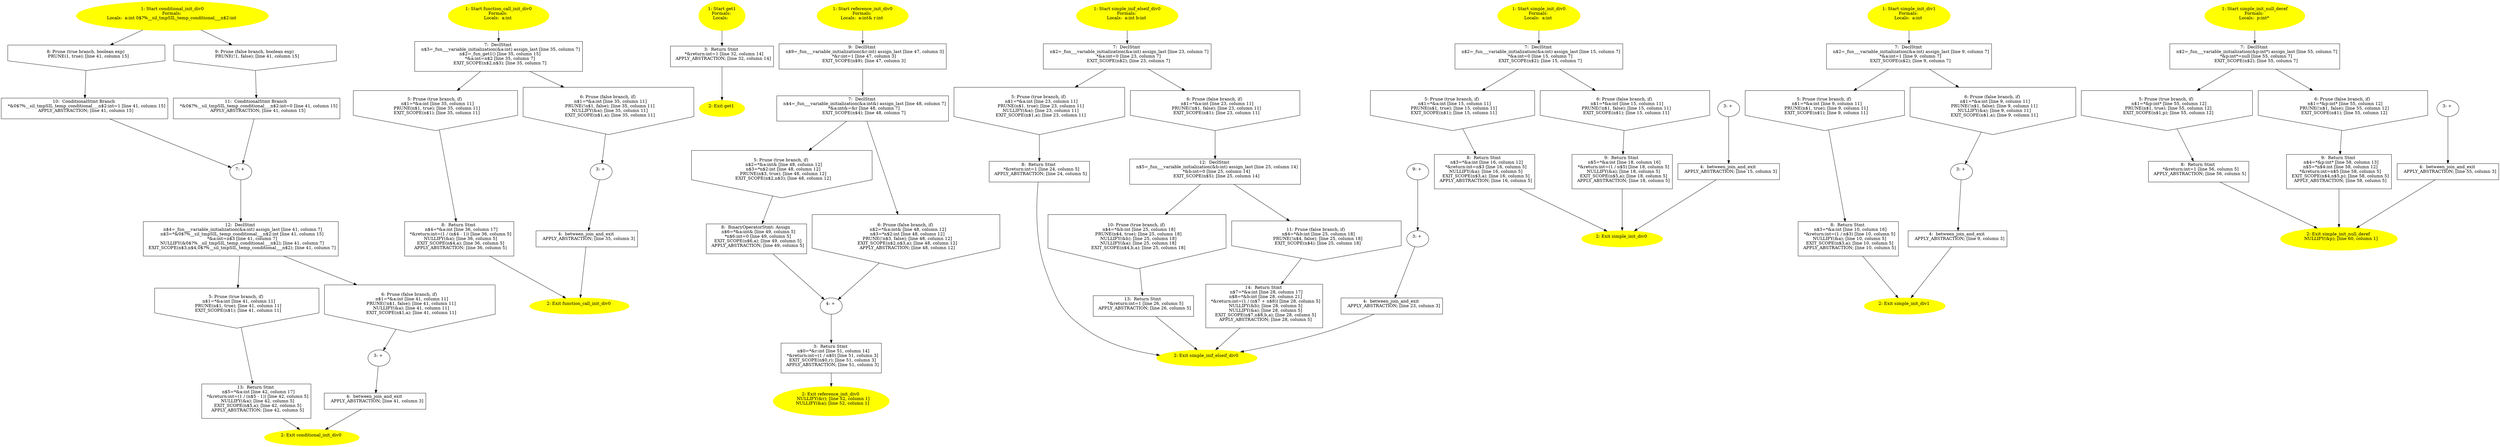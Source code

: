 /* @generated */
digraph cfg {
"conditional_init_div0#15409862859031639280.1a402395676f14cae9f26917a820e9ed_1" [label="1: Start conditional_init_div0\nFormals: \nLocals:  a:int 0$?%__sil_tmpSIL_temp_conditional___n$2:int \n  " color=yellow style=filled]
	

	 "conditional_init_div0#15409862859031639280.1a402395676f14cae9f26917a820e9ed_1" -> "conditional_init_div0#15409862859031639280.1a402395676f14cae9f26917a820e9ed_8" ;
	 "conditional_init_div0#15409862859031639280.1a402395676f14cae9f26917a820e9ed_1" -> "conditional_init_div0#15409862859031639280.1a402395676f14cae9f26917a820e9ed_9" ;
"conditional_init_div0#15409862859031639280.1a402395676f14cae9f26917a820e9ed_2" [label="2: Exit conditional_init_div0 \n  " color=yellow style=filled]
	

"conditional_init_div0#15409862859031639280.1a402395676f14cae9f26917a820e9ed_3" [label="3: + \n  " ]
	

	 "conditional_init_div0#15409862859031639280.1a402395676f14cae9f26917a820e9ed_3" -> "conditional_init_div0#15409862859031639280.1a402395676f14cae9f26917a820e9ed_4" ;
"conditional_init_div0#15409862859031639280.1a402395676f14cae9f26917a820e9ed_4" [label="4:  between_join_and_exit \n   APPLY_ABSTRACTION; [line 41, column 3]\n " shape="box"]
	

	 "conditional_init_div0#15409862859031639280.1a402395676f14cae9f26917a820e9ed_4" -> "conditional_init_div0#15409862859031639280.1a402395676f14cae9f26917a820e9ed_2" ;
"conditional_init_div0#15409862859031639280.1a402395676f14cae9f26917a820e9ed_5" [label="5: Prune (true branch, if) \n   n$1=*&a:int [line 41, column 11]\n  PRUNE(n$1, true); [line 41, column 11]\n  EXIT_SCOPE(n$1); [line 41, column 11]\n " shape="invhouse"]
	

	 "conditional_init_div0#15409862859031639280.1a402395676f14cae9f26917a820e9ed_5" -> "conditional_init_div0#15409862859031639280.1a402395676f14cae9f26917a820e9ed_13" ;
"conditional_init_div0#15409862859031639280.1a402395676f14cae9f26917a820e9ed_6" [label="6: Prune (false branch, if) \n   n$1=*&a:int [line 41, column 11]\n  PRUNE(!n$1, false); [line 41, column 11]\n  NULLIFY(&a); [line 41, column 11]\n  EXIT_SCOPE(n$1,a); [line 41, column 11]\n " shape="invhouse"]
	

	 "conditional_init_div0#15409862859031639280.1a402395676f14cae9f26917a820e9ed_6" -> "conditional_init_div0#15409862859031639280.1a402395676f14cae9f26917a820e9ed_3" ;
"conditional_init_div0#15409862859031639280.1a402395676f14cae9f26917a820e9ed_7" [label="7: + \n  " ]
	

	 "conditional_init_div0#15409862859031639280.1a402395676f14cae9f26917a820e9ed_7" -> "conditional_init_div0#15409862859031639280.1a402395676f14cae9f26917a820e9ed_12" ;
"conditional_init_div0#15409862859031639280.1a402395676f14cae9f26917a820e9ed_8" [label="8: Prune (true branch, boolean exp) \n   PRUNE(1, true); [line 41, column 15]\n " shape="invhouse"]
	

	 "conditional_init_div0#15409862859031639280.1a402395676f14cae9f26917a820e9ed_8" -> "conditional_init_div0#15409862859031639280.1a402395676f14cae9f26917a820e9ed_10" ;
"conditional_init_div0#15409862859031639280.1a402395676f14cae9f26917a820e9ed_9" [label="9: Prune (false branch, boolean exp) \n   PRUNE(!1, false); [line 41, column 15]\n " shape="invhouse"]
	

	 "conditional_init_div0#15409862859031639280.1a402395676f14cae9f26917a820e9ed_9" -> "conditional_init_div0#15409862859031639280.1a402395676f14cae9f26917a820e9ed_11" ;
"conditional_init_div0#15409862859031639280.1a402395676f14cae9f26917a820e9ed_10" [label="10:  ConditionalStmt Branch \n   *&0$?%__sil_tmpSIL_temp_conditional___n$2:int=1 [line 41, column 15]\n  APPLY_ABSTRACTION; [line 41, column 15]\n " shape="box"]
	

	 "conditional_init_div0#15409862859031639280.1a402395676f14cae9f26917a820e9ed_10" -> "conditional_init_div0#15409862859031639280.1a402395676f14cae9f26917a820e9ed_7" ;
"conditional_init_div0#15409862859031639280.1a402395676f14cae9f26917a820e9ed_11" [label="11:  ConditionalStmt Branch \n   *&0$?%__sil_tmpSIL_temp_conditional___n$2:int=0 [line 41, column 15]\n  APPLY_ABSTRACTION; [line 41, column 15]\n " shape="box"]
	

	 "conditional_init_div0#15409862859031639280.1a402395676f14cae9f26917a820e9ed_11" -> "conditional_init_div0#15409862859031639280.1a402395676f14cae9f26917a820e9ed_7" ;
"conditional_init_div0#15409862859031639280.1a402395676f14cae9f26917a820e9ed_12" [label="12:  DeclStmt \n   n$4=_fun___variable_initialization(&a:int) assign_last [line 41, column 7]\n  n$3=*&0$?%__sil_tmpSIL_temp_conditional___n$2:int [line 41, column 15]\n  *&a:int=n$3 [line 41, column 7]\n  NULLIFY(&0$?%__sil_tmpSIL_temp_conditional___n$2); [line 41, column 7]\n  EXIT_SCOPE(n$3,n$4,0$?%__sil_tmpSIL_temp_conditional___n$2); [line 41, column 7]\n " shape="box"]
	

	 "conditional_init_div0#15409862859031639280.1a402395676f14cae9f26917a820e9ed_12" -> "conditional_init_div0#15409862859031639280.1a402395676f14cae9f26917a820e9ed_5" ;
	 "conditional_init_div0#15409862859031639280.1a402395676f14cae9f26917a820e9ed_12" -> "conditional_init_div0#15409862859031639280.1a402395676f14cae9f26917a820e9ed_6" ;
"conditional_init_div0#15409862859031639280.1a402395676f14cae9f26917a820e9ed_13" [label="13:  Return Stmt \n   n$5=*&a:int [line 42, column 17]\n  *&return:int=(1 / (n$5 - 1)) [line 42, column 5]\n  NULLIFY(&a); [line 42, column 5]\n  EXIT_SCOPE(n$5,a); [line 42, column 5]\n  APPLY_ABSTRACTION; [line 42, column 5]\n " shape="box"]
	

	 "conditional_init_div0#15409862859031639280.1a402395676f14cae9f26917a820e9ed_13" -> "conditional_init_div0#15409862859031639280.1a402395676f14cae9f26917a820e9ed_2" ;
"function_call_init_div0#7458225874916439501.0ec340f42ffbe340a808e1b8bee4f555_1" [label="1: Start function_call_init_div0\nFormals: \nLocals:  a:int \n  " color=yellow style=filled]
	

	 "function_call_init_div0#7458225874916439501.0ec340f42ffbe340a808e1b8bee4f555_1" -> "function_call_init_div0#7458225874916439501.0ec340f42ffbe340a808e1b8bee4f555_7" ;
"function_call_init_div0#7458225874916439501.0ec340f42ffbe340a808e1b8bee4f555_2" [label="2: Exit function_call_init_div0 \n  " color=yellow style=filled]
	

"function_call_init_div0#7458225874916439501.0ec340f42ffbe340a808e1b8bee4f555_3" [label="3: + \n  " ]
	

	 "function_call_init_div0#7458225874916439501.0ec340f42ffbe340a808e1b8bee4f555_3" -> "function_call_init_div0#7458225874916439501.0ec340f42ffbe340a808e1b8bee4f555_4" ;
"function_call_init_div0#7458225874916439501.0ec340f42ffbe340a808e1b8bee4f555_4" [label="4:  between_join_and_exit \n   APPLY_ABSTRACTION; [line 35, column 3]\n " shape="box"]
	

	 "function_call_init_div0#7458225874916439501.0ec340f42ffbe340a808e1b8bee4f555_4" -> "function_call_init_div0#7458225874916439501.0ec340f42ffbe340a808e1b8bee4f555_2" ;
"function_call_init_div0#7458225874916439501.0ec340f42ffbe340a808e1b8bee4f555_5" [label="5: Prune (true branch, if) \n   n$1=*&a:int [line 35, column 11]\n  PRUNE(n$1, true); [line 35, column 11]\n  EXIT_SCOPE(n$1); [line 35, column 11]\n " shape="invhouse"]
	

	 "function_call_init_div0#7458225874916439501.0ec340f42ffbe340a808e1b8bee4f555_5" -> "function_call_init_div0#7458225874916439501.0ec340f42ffbe340a808e1b8bee4f555_8" ;
"function_call_init_div0#7458225874916439501.0ec340f42ffbe340a808e1b8bee4f555_6" [label="6: Prune (false branch, if) \n   n$1=*&a:int [line 35, column 11]\n  PRUNE(!n$1, false); [line 35, column 11]\n  NULLIFY(&a); [line 35, column 11]\n  EXIT_SCOPE(n$1,a); [line 35, column 11]\n " shape="invhouse"]
	

	 "function_call_init_div0#7458225874916439501.0ec340f42ffbe340a808e1b8bee4f555_6" -> "function_call_init_div0#7458225874916439501.0ec340f42ffbe340a808e1b8bee4f555_3" ;
"function_call_init_div0#7458225874916439501.0ec340f42ffbe340a808e1b8bee4f555_7" [label="7:  DeclStmt \n   n$3=_fun___variable_initialization(&a:int) assign_last [line 35, column 7]\n  n$2=_fun_get1() [line 35, column 15]\n  *&a:int=n$2 [line 35, column 7]\n  EXIT_SCOPE(n$2,n$3); [line 35, column 7]\n " shape="box"]
	

	 "function_call_init_div0#7458225874916439501.0ec340f42ffbe340a808e1b8bee4f555_7" -> "function_call_init_div0#7458225874916439501.0ec340f42ffbe340a808e1b8bee4f555_5" ;
	 "function_call_init_div0#7458225874916439501.0ec340f42ffbe340a808e1b8bee4f555_7" -> "function_call_init_div0#7458225874916439501.0ec340f42ffbe340a808e1b8bee4f555_6" ;
"function_call_init_div0#7458225874916439501.0ec340f42ffbe340a808e1b8bee4f555_8" [label="8:  Return Stmt \n   n$4=*&a:int [line 36, column 17]\n  *&return:int=(1 / (n$4 - 1)) [line 36, column 5]\n  NULLIFY(&a); [line 36, column 5]\n  EXIT_SCOPE(n$4,a); [line 36, column 5]\n  APPLY_ABSTRACTION; [line 36, column 5]\n " shape="box"]
	

	 "function_call_init_div0#7458225874916439501.0ec340f42ffbe340a808e1b8bee4f555_8" -> "function_call_init_div0#7458225874916439501.0ec340f42ffbe340a808e1b8bee4f555_2" ;
"get1#13610294053118758587.bb56087449b1c212bd814280133976bb_1" [label="1: Start get1\nFormals: \nLocals:  \n  " color=yellow style=filled]
	

	 "get1#13610294053118758587.bb56087449b1c212bd814280133976bb_1" -> "get1#13610294053118758587.bb56087449b1c212bd814280133976bb_3" ;
"get1#13610294053118758587.bb56087449b1c212bd814280133976bb_2" [label="2: Exit get1 \n  " color=yellow style=filled]
	

"get1#13610294053118758587.bb56087449b1c212bd814280133976bb_3" [label="3:  Return Stmt \n   *&return:int=1 [line 32, column 14]\n  APPLY_ABSTRACTION; [line 32, column 14]\n " shape="box"]
	

	 "get1#13610294053118758587.bb56087449b1c212bd814280133976bb_3" -> "get1#13610294053118758587.bb56087449b1c212bd814280133976bb_2" ;
"reference_init_div0#8765531464226376816.66e8a6545ef6e4641561744b4125ae49_1" [label="1: Start reference_init_div0\nFormals: \nLocals:  a:int& r:int \n  " color=yellow style=filled]
	

	 "reference_init_div0#8765531464226376816.66e8a6545ef6e4641561744b4125ae49_1" -> "reference_init_div0#8765531464226376816.66e8a6545ef6e4641561744b4125ae49_9" ;
"reference_init_div0#8765531464226376816.66e8a6545ef6e4641561744b4125ae49_2" [label="2: Exit reference_init_div0 \n   NULLIFY(&r); [line 52, column 1]\n  NULLIFY(&a); [line 52, column 1]\n " color=yellow style=filled]
	

"reference_init_div0#8765531464226376816.66e8a6545ef6e4641561744b4125ae49_3" [label="3:  Return Stmt \n   n$0=*&r:int [line 51, column 14]\n  *&return:int=(1 / n$0) [line 51, column 3]\n  EXIT_SCOPE(n$0,r); [line 51, column 3]\n  APPLY_ABSTRACTION; [line 51, column 3]\n " shape="box"]
	

	 "reference_init_div0#8765531464226376816.66e8a6545ef6e4641561744b4125ae49_3" -> "reference_init_div0#8765531464226376816.66e8a6545ef6e4641561744b4125ae49_2" ;
"reference_init_div0#8765531464226376816.66e8a6545ef6e4641561744b4125ae49_4" [label="4: + \n  " ]
	

	 "reference_init_div0#8765531464226376816.66e8a6545ef6e4641561744b4125ae49_4" -> "reference_init_div0#8765531464226376816.66e8a6545ef6e4641561744b4125ae49_3" ;
"reference_init_div0#8765531464226376816.66e8a6545ef6e4641561744b4125ae49_5" [label="5: Prune (true branch, if) \n   n$2=*&a:int& [line 48, column 12]\n  n$3=*n$2:int [line 48, column 12]\n  PRUNE(n$3, true); [line 48, column 12]\n  EXIT_SCOPE(n$2,n$3); [line 48, column 12]\n " shape="invhouse"]
	

	 "reference_init_div0#8765531464226376816.66e8a6545ef6e4641561744b4125ae49_5" -> "reference_init_div0#8765531464226376816.66e8a6545ef6e4641561744b4125ae49_8" ;
"reference_init_div0#8765531464226376816.66e8a6545ef6e4641561744b4125ae49_6" [label="6: Prune (false branch, if) \n   n$2=*&a:int& [line 48, column 12]\n  n$3=*n$2:int [line 48, column 12]\n  PRUNE(!n$3, false); [line 48, column 12]\n  EXIT_SCOPE(n$2,n$3,a); [line 48, column 12]\n  APPLY_ABSTRACTION; [line 48, column 12]\n " shape="invhouse"]
	

	 "reference_init_div0#8765531464226376816.66e8a6545ef6e4641561744b4125ae49_6" -> "reference_init_div0#8765531464226376816.66e8a6545ef6e4641561744b4125ae49_4" ;
"reference_init_div0#8765531464226376816.66e8a6545ef6e4641561744b4125ae49_7" [label="7:  DeclStmt \n   n$4=_fun___variable_initialization(&a:int&) assign_last [line 48, column 7]\n  *&a:int&=&r [line 48, column 7]\n  EXIT_SCOPE(n$4); [line 48, column 7]\n " shape="box"]
	

	 "reference_init_div0#8765531464226376816.66e8a6545ef6e4641561744b4125ae49_7" -> "reference_init_div0#8765531464226376816.66e8a6545ef6e4641561744b4125ae49_5" ;
	 "reference_init_div0#8765531464226376816.66e8a6545ef6e4641561744b4125ae49_7" -> "reference_init_div0#8765531464226376816.66e8a6545ef6e4641561744b4125ae49_6" ;
"reference_init_div0#8765531464226376816.66e8a6545ef6e4641561744b4125ae49_8" [label="8:  BinaryOperatorStmt: Assign \n   n$6=*&a:int& [line 49, column 5]\n  *n$6:int=0 [line 49, column 5]\n  EXIT_SCOPE(n$6,a); [line 49, column 5]\n  APPLY_ABSTRACTION; [line 49, column 5]\n " shape="box"]
	

	 "reference_init_div0#8765531464226376816.66e8a6545ef6e4641561744b4125ae49_8" -> "reference_init_div0#8765531464226376816.66e8a6545ef6e4641561744b4125ae49_4" ;
"reference_init_div0#8765531464226376816.66e8a6545ef6e4641561744b4125ae49_9" [label="9:  DeclStmt \n   n$9=_fun___variable_initialization(&r:int) assign_last [line 47, column 3]\n  *&r:int=1 [line 47, column 3]\n  EXIT_SCOPE(n$9); [line 47, column 3]\n " shape="box"]
	

	 "reference_init_div0#8765531464226376816.66e8a6545ef6e4641561744b4125ae49_9" -> "reference_init_div0#8765531464226376816.66e8a6545ef6e4641561744b4125ae49_7" ;
"simple_inif_elseif_div0#1757541495273878703.c8ccefe72cee28b41298deb3c0060bd6_1" [label="1: Start simple_inif_elseif_div0\nFormals: \nLocals:  a:int b:int \n  " color=yellow style=filled]
	

	 "simple_inif_elseif_div0#1757541495273878703.c8ccefe72cee28b41298deb3c0060bd6_1" -> "simple_inif_elseif_div0#1757541495273878703.c8ccefe72cee28b41298deb3c0060bd6_7" ;
"simple_inif_elseif_div0#1757541495273878703.c8ccefe72cee28b41298deb3c0060bd6_2" [label="2: Exit simple_inif_elseif_div0 \n  " color=yellow style=filled]
	

"simple_inif_elseif_div0#1757541495273878703.c8ccefe72cee28b41298deb3c0060bd6_3" [label="3: + \n  " ]
	

	 "simple_inif_elseif_div0#1757541495273878703.c8ccefe72cee28b41298deb3c0060bd6_3" -> "simple_inif_elseif_div0#1757541495273878703.c8ccefe72cee28b41298deb3c0060bd6_4" ;
"simple_inif_elseif_div0#1757541495273878703.c8ccefe72cee28b41298deb3c0060bd6_4" [label="4:  between_join_and_exit \n   APPLY_ABSTRACTION; [line 23, column 3]\n " shape="box"]
	

	 "simple_inif_elseif_div0#1757541495273878703.c8ccefe72cee28b41298deb3c0060bd6_4" -> "simple_inif_elseif_div0#1757541495273878703.c8ccefe72cee28b41298deb3c0060bd6_2" ;
"simple_inif_elseif_div0#1757541495273878703.c8ccefe72cee28b41298deb3c0060bd6_5" [label="5: Prune (true branch, if) \n   n$1=*&a:int [line 23, column 11]\n  PRUNE(n$1, true); [line 23, column 11]\n  NULLIFY(&a); [line 23, column 11]\n  EXIT_SCOPE(n$1,a); [line 23, column 11]\n " shape="invhouse"]
	

	 "simple_inif_elseif_div0#1757541495273878703.c8ccefe72cee28b41298deb3c0060bd6_5" -> "simple_inif_elseif_div0#1757541495273878703.c8ccefe72cee28b41298deb3c0060bd6_8" ;
"simple_inif_elseif_div0#1757541495273878703.c8ccefe72cee28b41298deb3c0060bd6_6" [label="6: Prune (false branch, if) \n   n$1=*&a:int [line 23, column 11]\n  PRUNE(!n$1, false); [line 23, column 11]\n  EXIT_SCOPE(n$1); [line 23, column 11]\n " shape="invhouse"]
	

	 "simple_inif_elseif_div0#1757541495273878703.c8ccefe72cee28b41298deb3c0060bd6_6" -> "simple_inif_elseif_div0#1757541495273878703.c8ccefe72cee28b41298deb3c0060bd6_12" ;
"simple_inif_elseif_div0#1757541495273878703.c8ccefe72cee28b41298deb3c0060bd6_7" [label="7:  DeclStmt \n   n$2=_fun___variable_initialization(&a:int) assign_last [line 23, column 7]\n  *&a:int=0 [line 23, column 7]\n  EXIT_SCOPE(n$2); [line 23, column 7]\n " shape="box"]
	

	 "simple_inif_elseif_div0#1757541495273878703.c8ccefe72cee28b41298deb3c0060bd6_7" -> "simple_inif_elseif_div0#1757541495273878703.c8ccefe72cee28b41298deb3c0060bd6_5" ;
	 "simple_inif_elseif_div0#1757541495273878703.c8ccefe72cee28b41298deb3c0060bd6_7" -> "simple_inif_elseif_div0#1757541495273878703.c8ccefe72cee28b41298deb3c0060bd6_6" ;
"simple_inif_elseif_div0#1757541495273878703.c8ccefe72cee28b41298deb3c0060bd6_8" [label="8:  Return Stmt \n   *&return:int=1 [line 24, column 5]\n  APPLY_ABSTRACTION; [line 24, column 5]\n " shape="box"]
	

	 "simple_inif_elseif_div0#1757541495273878703.c8ccefe72cee28b41298deb3c0060bd6_8" -> "simple_inif_elseif_div0#1757541495273878703.c8ccefe72cee28b41298deb3c0060bd6_2" ;
"simple_inif_elseif_div0#1757541495273878703.c8ccefe72cee28b41298deb3c0060bd6_9" [label="9: + \n  " ]
	

	 "simple_inif_elseif_div0#1757541495273878703.c8ccefe72cee28b41298deb3c0060bd6_9" -> "simple_inif_elseif_div0#1757541495273878703.c8ccefe72cee28b41298deb3c0060bd6_3" ;
"simple_inif_elseif_div0#1757541495273878703.c8ccefe72cee28b41298deb3c0060bd6_10" [label="10: Prune (true branch, if) \n   n$4=*&b:int [line 25, column 18]\n  PRUNE(n$4, true); [line 25, column 18]\n  NULLIFY(&b); [line 25, column 18]\n  NULLIFY(&a); [line 25, column 18]\n  EXIT_SCOPE(n$4,b,a); [line 25, column 18]\n " shape="invhouse"]
	

	 "simple_inif_elseif_div0#1757541495273878703.c8ccefe72cee28b41298deb3c0060bd6_10" -> "simple_inif_elseif_div0#1757541495273878703.c8ccefe72cee28b41298deb3c0060bd6_13" ;
"simple_inif_elseif_div0#1757541495273878703.c8ccefe72cee28b41298deb3c0060bd6_11" [label="11: Prune (false branch, if) \n   n$4=*&b:int [line 25, column 18]\n  PRUNE(!n$4, false); [line 25, column 18]\n  EXIT_SCOPE(n$4); [line 25, column 18]\n " shape="invhouse"]
	

	 "simple_inif_elseif_div0#1757541495273878703.c8ccefe72cee28b41298deb3c0060bd6_11" -> "simple_inif_elseif_div0#1757541495273878703.c8ccefe72cee28b41298deb3c0060bd6_14" ;
"simple_inif_elseif_div0#1757541495273878703.c8ccefe72cee28b41298deb3c0060bd6_12" [label="12:  DeclStmt \n   n$5=_fun___variable_initialization(&b:int) assign_last [line 25, column 14]\n  *&b:int=0 [line 25, column 14]\n  EXIT_SCOPE(n$5); [line 25, column 14]\n " shape="box"]
	

	 "simple_inif_elseif_div0#1757541495273878703.c8ccefe72cee28b41298deb3c0060bd6_12" -> "simple_inif_elseif_div0#1757541495273878703.c8ccefe72cee28b41298deb3c0060bd6_10" ;
	 "simple_inif_elseif_div0#1757541495273878703.c8ccefe72cee28b41298deb3c0060bd6_12" -> "simple_inif_elseif_div0#1757541495273878703.c8ccefe72cee28b41298deb3c0060bd6_11" ;
"simple_inif_elseif_div0#1757541495273878703.c8ccefe72cee28b41298deb3c0060bd6_13" [label="13:  Return Stmt \n   *&return:int=1 [line 26, column 5]\n  APPLY_ABSTRACTION; [line 26, column 5]\n " shape="box"]
	

	 "simple_inif_elseif_div0#1757541495273878703.c8ccefe72cee28b41298deb3c0060bd6_13" -> "simple_inif_elseif_div0#1757541495273878703.c8ccefe72cee28b41298deb3c0060bd6_2" ;
"simple_inif_elseif_div0#1757541495273878703.c8ccefe72cee28b41298deb3c0060bd6_14" [label="14:  Return Stmt \n   n$7=*&a:int [line 28, column 17]\n  n$8=*&b:int [line 28, column 21]\n  *&return:int=(1 / (n$7 + n$8)) [line 28, column 5]\n  NULLIFY(&b); [line 28, column 5]\n  NULLIFY(&a); [line 28, column 5]\n  EXIT_SCOPE(n$7,n$8,b,a); [line 28, column 5]\n  APPLY_ABSTRACTION; [line 28, column 5]\n " shape="box"]
	

	 "simple_inif_elseif_div0#1757541495273878703.c8ccefe72cee28b41298deb3c0060bd6_14" -> "simple_inif_elseif_div0#1757541495273878703.c8ccefe72cee28b41298deb3c0060bd6_2" ;
"simple_init_div0#11745425529376514034.212fa73086397a0d668498a9c8eff99e_1" [label="1: Start simple_init_div0\nFormals: \nLocals:  a:int \n  " color=yellow style=filled]
	

	 "simple_init_div0#11745425529376514034.212fa73086397a0d668498a9c8eff99e_1" -> "simple_init_div0#11745425529376514034.212fa73086397a0d668498a9c8eff99e_7" ;
"simple_init_div0#11745425529376514034.212fa73086397a0d668498a9c8eff99e_2" [label="2: Exit simple_init_div0 \n  " color=yellow style=filled]
	

"simple_init_div0#11745425529376514034.212fa73086397a0d668498a9c8eff99e_3" [label="3: + \n  " ]
	

	 "simple_init_div0#11745425529376514034.212fa73086397a0d668498a9c8eff99e_3" -> "simple_init_div0#11745425529376514034.212fa73086397a0d668498a9c8eff99e_4" ;
"simple_init_div0#11745425529376514034.212fa73086397a0d668498a9c8eff99e_4" [label="4:  between_join_and_exit \n   APPLY_ABSTRACTION; [line 15, column 3]\n " shape="box"]
	

	 "simple_init_div0#11745425529376514034.212fa73086397a0d668498a9c8eff99e_4" -> "simple_init_div0#11745425529376514034.212fa73086397a0d668498a9c8eff99e_2" ;
"simple_init_div0#11745425529376514034.212fa73086397a0d668498a9c8eff99e_5" [label="5: Prune (true branch, if) \n   n$1=*&a:int [line 15, column 11]\n  PRUNE(n$1, true); [line 15, column 11]\n  EXIT_SCOPE(n$1); [line 15, column 11]\n " shape="invhouse"]
	

	 "simple_init_div0#11745425529376514034.212fa73086397a0d668498a9c8eff99e_5" -> "simple_init_div0#11745425529376514034.212fa73086397a0d668498a9c8eff99e_8" ;
"simple_init_div0#11745425529376514034.212fa73086397a0d668498a9c8eff99e_6" [label="6: Prune (false branch, if) \n   n$1=*&a:int [line 15, column 11]\n  PRUNE(!n$1, false); [line 15, column 11]\n  EXIT_SCOPE(n$1); [line 15, column 11]\n " shape="invhouse"]
	

	 "simple_init_div0#11745425529376514034.212fa73086397a0d668498a9c8eff99e_6" -> "simple_init_div0#11745425529376514034.212fa73086397a0d668498a9c8eff99e_9" ;
"simple_init_div0#11745425529376514034.212fa73086397a0d668498a9c8eff99e_7" [label="7:  DeclStmt \n   n$2=_fun___variable_initialization(&a:int) assign_last [line 15, column 7]\n  *&a:int=0 [line 15, column 7]\n  EXIT_SCOPE(n$2); [line 15, column 7]\n " shape="box"]
	

	 "simple_init_div0#11745425529376514034.212fa73086397a0d668498a9c8eff99e_7" -> "simple_init_div0#11745425529376514034.212fa73086397a0d668498a9c8eff99e_5" ;
	 "simple_init_div0#11745425529376514034.212fa73086397a0d668498a9c8eff99e_7" -> "simple_init_div0#11745425529376514034.212fa73086397a0d668498a9c8eff99e_6" ;
"simple_init_div0#11745425529376514034.212fa73086397a0d668498a9c8eff99e_8" [label="8:  Return Stmt \n   n$3=*&a:int [line 16, column 12]\n  *&return:int=n$3 [line 16, column 5]\n  NULLIFY(&a); [line 16, column 5]\n  EXIT_SCOPE(n$3,a); [line 16, column 5]\n  APPLY_ABSTRACTION; [line 16, column 5]\n " shape="box"]
	

	 "simple_init_div0#11745425529376514034.212fa73086397a0d668498a9c8eff99e_8" -> "simple_init_div0#11745425529376514034.212fa73086397a0d668498a9c8eff99e_2" ;
"simple_init_div0#11745425529376514034.212fa73086397a0d668498a9c8eff99e_9" [label="9:  Return Stmt \n   n$5=*&a:int [line 18, column 16]\n  *&return:int=(1 / n$5) [line 18, column 5]\n  NULLIFY(&a); [line 18, column 5]\n  EXIT_SCOPE(n$5,a); [line 18, column 5]\n  APPLY_ABSTRACTION; [line 18, column 5]\n " shape="box"]
	

	 "simple_init_div0#11745425529376514034.212fa73086397a0d668498a9c8eff99e_9" -> "simple_init_div0#11745425529376514034.212fa73086397a0d668498a9c8eff99e_2" ;
"simple_init_div1#11746272153330047279.0563640869475a4683e824c15c85a68a_1" [label="1: Start simple_init_div1\nFormals: \nLocals:  a:int \n  " color=yellow style=filled]
	

	 "simple_init_div1#11746272153330047279.0563640869475a4683e824c15c85a68a_1" -> "simple_init_div1#11746272153330047279.0563640869475a4683e824c15c85a68a_7" ;
"simple_init_div1#11746272153330047279.0563640869475a4683e824c15c85a68a_2" [label="2: Exit simple_init_div1 \n  " color=yellow style=filled]
	

"simple_init_div1#11746272153330047279.0563640869475a4683e824c15c85a68a_3" [label="3: + \n  " ]
	

	 "simple_init_div1#11746272153330047279.0563640869475a4683e824c15c85a68a_3" -> "simple_init_div1#11746272153330047279.0563640869475a4683e824c15c85a68a_4" ;
"simple_init_div1#11746272153330047279.0563640869475a4683e824c15c85a68a_4" [label="4:  between_join_and_exit \n   APPLY_ABSTRACTION; [line 9, column 3]\n " shape="box"]
	

	 "simple_init_div1#11746272153330047279.0563640869475a4683e824c15c85a68a_4" -> "simple_init_div1#11746272153330047279.0563640869475a4683e824c15c85a68a_2" ;
"simple_init_div1#11746272153330047279.0563640869475a4683e824c15c85a68a_5" [label="5: Prune (true branch, if) \n   n$1=*&a:int [line 9, column 11]\n  PRUNE(n$1, true); [line 9, column 11]\n  EXIT_SCOPE(n$1); [line 9, column 11]\n " shape="invhouse"]
	

	 "simple_init_div1#11746272153330047279.0563640869475a4683e824c15c85a68a_5" -> "simple_init_div1#11746272153330047279.0563640869475a4683e824c15c85a68a_8" ;
"simple_init_div1#11746272153330047279.0563640869475a4683e824c15c85a68a_6" [label="6: Prune (false branch, if) \n   n$1=*&a:int [line 9, column 11]\n  PRUNE(!n$1, false); [line 9, column 11]\n  NULLIFY(&a); [line 9, column 11]\n  EXIT_SCOPE(n$1,a); [line 9, column 11]\n " shape="invhouse"]
	

	 "simple_init_div1#11746272153330047279.0563640869475a4683e824c15c85a68a_6" -> "simple_init_div1#11746272153330047279.0563640869475a4683e824c15c85a68a_3" ;
"simple_init_div1#11746272153330047279.0563640869475a4683e824c15c85a68a_7" [label="7:  DeclStmt \n   n$2=_fun___variable_initialization(&a:int) assign_last [line 9, column 7]\n  *&a:int=1 [line 9, column 7]\n  EXIT_SCOPE(n$2); [line 9, column 7]\n " shape="box"]
	

	 "simple_init_div1#11746272153330047279.0563640869475a4683e824c15c85a68a_7" -> "simple_init_div1#11746272153330047279.0563640869475a4683e824c15c85a68a_5" ;
	 "simple_init_div1#11746272153330047279.0563640869475a4683e824c15c85a68a_7" -> "simple_init_div1#11746272153330047279.0563640869475a4683e824c15c85a68a_6" ;
"simple_init_div1#11746272153330047279.0563640869475a4683e824c15c85a68a_8" [label="8:  Return Stmt \n   n$3=*&a:int [line 10, column 16]\n  *&return:int=(1 / n$3) [line 10, column 5]\n  NULLIFY(&a); [line 10, column 5]\n  EXIT_SCOPE(n$3,a); [line 10, column 5]\n  APPLY_ABSTRACTION; [line 10, column 5]\n " shape="box"]
	

	 "simple_init_div1#11746272153330047279.0563640869475a4683e824c15c85a68a_8" -> "simple_init_div1#11746272153330047279.0563640869475a4683e824c15c85a68a_2" ;
"simple_init_null_deref#4388790903269166010.3931bff4c48c8b02a470a54ec37db174_1" [label="1: Start simple_init_null_deref\nFormals: \nLocals:  p:int* \n  " color=yellow style=filled]
	

	 "simple_init_null_deref#4388790903269166010.3931bff4c48c8b02a470a54ec37db174_1" -> "simple_init_null_deref#4388790903269166010.3931bff4c48c8b02a470a54ec37db174_7" ;
"simple_init_null_deref#4388790903269166010.3931bff4c48c8b02a470a54ec37db174_2" [label="2: Exit simple_init_null_deref \n   NULLIFY(&p); [line 60, column 1]\n " color=yellow style=filled]
	

"simple_init_null_deref#4388790903269166010.3931bff4c48c8b02a470a54ec37db174_3" [label="3: + \n  " ]
	

	 "simple_init_null_deref#4388790903269166010.3931bff4c48c8b02a470a54ec37db174_3" -> "simple_init_null_deref#4388790903269166010.3931bff4c48c8b02a470a54ec37db174_4" ;
"simple_init_null_deref#4388790903269166010.3931bff4c48c8b02a470a54ec37db174_4" [label="4:  between_join_and_exit \n   APPLY_ABSTRACTION; [line 55, column 3]\n " shape="box"]
	

	 "simple_init_null_deref#4388790903269166010.3931bff4c48c8b02a470a54ec37db174_4" -> "simple_init_null_deref#4388790903269166010.3931bff4c48c8b02a470a54ec37db174_2" ;
"simple_init_null_deref#4388790903269166010.3931bff4c48c8b02a470a54ec37db174_5" [label="5: Prune (true branch, if) \n   n$1=*&p:int* [line 55, column 12]\n  PRUNE(n$1, true); [line 55, column 12]\n  EXIT_SCOPE(n$1,p); [line 55, column 12]\n " shape="invhouse"]
	

	 "simple_init_null_deref#4388790903269166010.3931bff4c48c8b02a470a54ec37db174_5" -> "simple_init_null_deref#4388790903269166010.3931bff4c48c8b02a470a54ec37db174_8" ;
"simple_init_null_deref#4388790903269166010.3931bff4c48c8b02a470a54ec37db174_6" [label="6: Prune (false branch, if) \n   n$1=*&p:int* [line 55, column 12]\n  PRUNE(!n$1, false); [line 55, column 12]\n  EXIT_SCOPE(n$1); [line 55, column 12]\n " shape="invhouse"]
	

	 "simple_init_null_deref#4388790903269166010.3931bff4c48c8b02a470a54ec37db174_6" -> "simple_init_null_deref#4388790903269166010.3931bff4c48c8b02a470a54ec37db174_9" ;
"simple_init_null_deref#4388790903269166010.3931bff4c48c8b02a470a54ec37db174_7" [label="7:  DeclStmt \n   n$2=_fun___variable_initialization(&p:int*) assign_last [line 55, column 7]\n  *&p:int*=null [line 55, column 7]\n  EXIT_SCOPE(n$2); [line 55, column 7]\n " shape="box"]
	

	 "simple_init_null_deref#4388790903269166010.3931bff4c48c8b02a470a54ec37db174_7" -> "simple_init_null_deref#4388790903269166010.3931bff4c48c8b02a470a54ec37db174_5" ;
	 "simple_init_null_deref#4388790903269166010.3931bff4c48c8b02a470a54ec37db174_7" -> "simple_init_null_deref#4388790903269166010.3931bff4c48c8b02a470a54ec37db174_6" ;
"simple_init_null_deref#4388790903269166010.3931bff4c48c8b02a470a54ec37db174_8" [label="8:  Return Stmt \n   *&return:int=1 [line 56, column 5]\n  APPLY_ABSTRACTION; [line 56, column 5]\n " shape="box"]
	

	 "simple_init_null_deref#4388790903269166010.3931bff4c48c8b02a470a54ec37db174_8" -> "simple_init_null_deref#4388790903269166010.3931bff4c48c8b02a470a54ec37db174_2" ;
"simple_init_null_deref#4388790903269166010.3931bff4c48c8b02a470a54ec37db174_9" [label="9:  Return Stmt \n   n$4=*&p:int* [line 58, column 13]\n  n$5=*n$4:int [line 58, column 12]\n  *&return:int=n$5 [line 58, column 5]\n  EXIT_SCOPE(n$4,n$5,p); [line 58, column 5]\n  APPLY_ABSTRACTION; [line 58, column 5]\n " shape="box"]
	

	 "simple_init_null_deref#4388790903269166010.3931bff4c48c8b02a470a54ec37db174_9" -> "simple_init_null_deref#4388790903269166010.3931bff4c48c8b02a470a54ec37db174_2" ;
}
